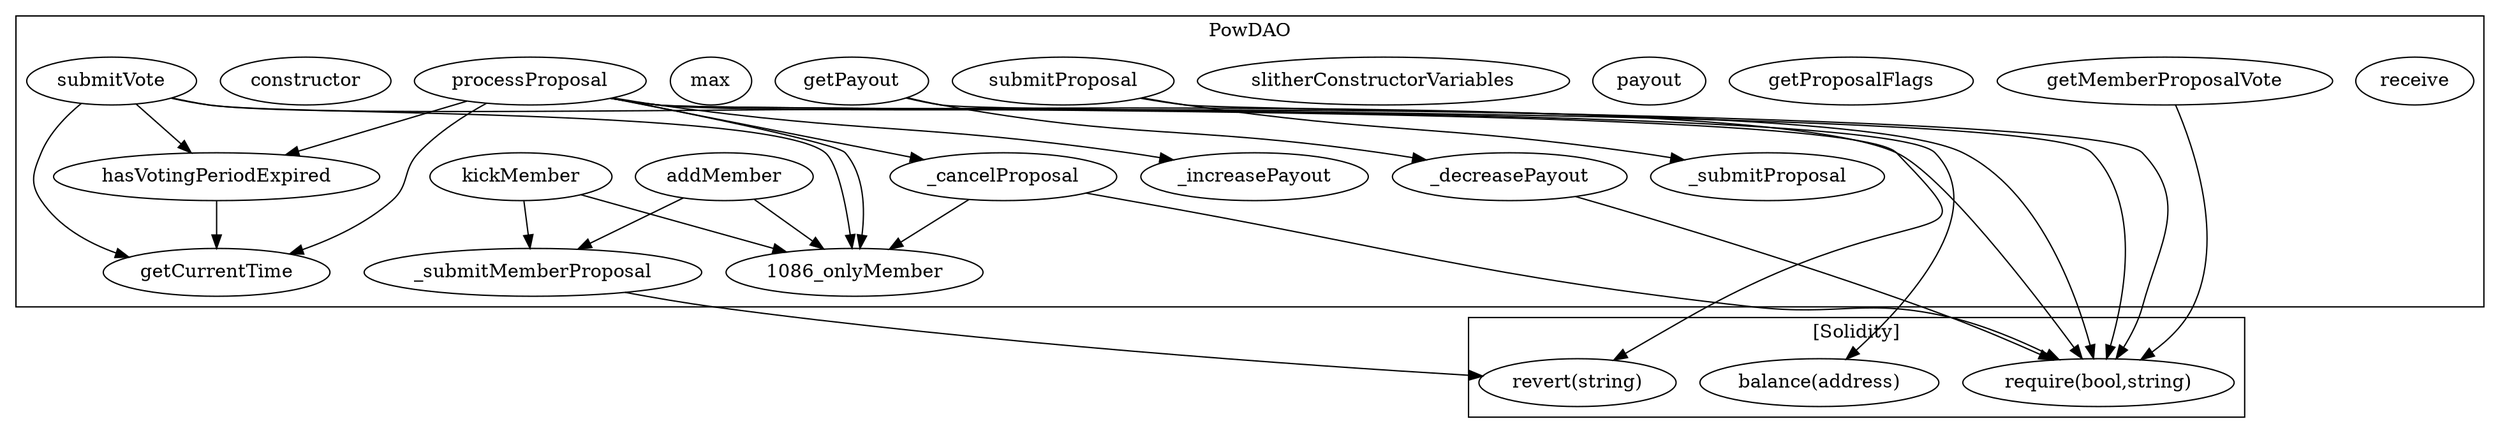 strict digraph {
subgraph cluster_1086_PowDAO {
label = "PowDAO"
"1086_kickMember" [label="kickMember"]
"1086_getCurrentTime" [label="getCurrentTime"]
"1086_receive" [label="receive"]
"1086_processProposal" [label="processProposal"]
"1086__cancelProposal" [label="_cancelProposal"]
"1086_getProposalFlags" [label="getProposalFlags"]
"1086_payout" [label="payout"]
"1086_slitherConstructorVariables" [label="slitherConstructorVariables"]
"1086__increasePayout" [label="_increasePayout"]
"1086_getPayout" [label="getPayout"]
"1086__submitProposal" [label="_submitProposal"]
"1086_submitVote" [label="submitVote"]
"1086_max" [label="max"]
"1086_hasVotingPeriodExpired" [label="hasVotingPeriodExpired"]
"1086_addMember" [label="addMember"]
"1086__decreasePayout" [label="_decreasePayout"]
"1086_submitProposal" [label="submitProposal"]
"1086_constructor" [label="constructor"]
"1086__submitMemberProposal" [label="_submitMemberProposal"]
"1086_getMemberProposalVote" [label="getMemberProposalVote"]
"1086_kickMember" -> "1086__submitMemberProposal"
"1086_getPayout" -> "1086__decreasePayout"
"1086_submitProposal" -> "1086__submitProposal"
"1086_addMember" -> "1086_onlyMember"
"1086_kickMember" -> "1086_onlyMember"
"1086_submitVote" -> "1086_getCurrentTime"
"1086_submitVote" -> "1086_hasVotingPeriodExpired"
"1086_submitVote" -> "1086_onlyMember"
"1086_hasVotingPeriodExpired" -> "1086_getCurrentTime"
"1086_processProposal" -> "1086__increasePayout"
"1086_processProposal" -> "1086_getCurrentTime"
"1086_processProposal" -> "1086_hasVotingPeriodExpired"
"1086_addMember" -> "1086__submitMemberProposal"
"1086__cancelProposal" -> "1086_onlyMember"
"1086_processProposal" -> "1086_onlyMember"
"1086_processProposal" -> "1086__cancelProposal"
}subgraph cluster_solidity {
label = "[Solidity]"
"revert(string)" 
"balance(address)" 
"require(bool,string)" 
"1086__submitMemberProposal" -> "revert(string)"
"1086_getMemberProposalVote" -> "require(bool,string)"
"1086_submitVote" -> "require(bool,string)"
"1086_processProposal" -> "balance(address)"
"1086_getPayout" -> "require(bool,string)"
"1086__decreasePayout" -> "require(bool,string)"
"1086__cancelProposal" -> "require(bool,string)"
"1086_submitProposal" -> "require(bool,string)"
"1086_processProposal" -> "require(bool,string)"
"1086_processProposal" -> "revert(string)"
}
}